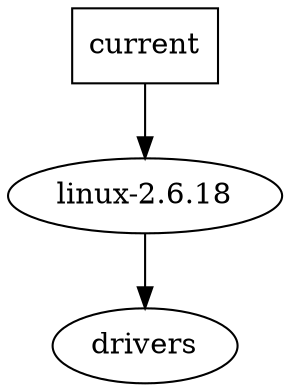 /* Envoy connection bytecounts and claim trees
 * Host: moonraider.cl.cam.ac.uk:9922
 * Time: Sat Dec 30 14:20:51 2006
 */

/* Connections:
 *   moonraider.cl.cam.ac.uk:48395 CLIENT_IN:
 *     messages/bytes in     : 102/1621
 *     messages/bytes out    : 101/4121
 *   moonraider.cl.cam.ac.uk:9923 STORAGE_OUT:
 *     messages/bytes in     : 3/195
 *     messages/bytes out    : 3/57
 *   skiing-0.xeno.cl.cam.ac.uk:9923 STORAGE_OUT:
 *     messages/bytes in     : 2/62
 *     messages/bytes out    : 2/58
 *   druid-0.xeno.cl.cam.ac.uk:9922 ENVOY_OUT:
 *     messages/bytes in     : 105/5057
 *     messages/bytes out    : 106/3152
 *   moonraider-1.xeno.cl.cam.ac.uk:43500 CLIENT_IN:
 *     messages/bytes in     : 4/80
 *     messages/bytes out    : 4/223
 *   druid-0.xeno.cl.cam.ac.uk:9922 ENVOY_IN:
 *     messages/bytes in     : 3/385
 *     messages/bytes out    : 2/32
 *   skiing-0.xeno.cl.cam.ac.uk:9922 ENVOY_OUT:
 *     messages/bytes in     : 3/39
 *     messages/bytes out    : 3/61
 */

/* lease root is /linux/current */
digraph _linux_current {
  _linux_current [shape=box];
  _linux_current [label="current"];
  _linux_current -> _linux_current_linux_2_6_18;
  _linux_current_linux_2_6_18 [label="linux-2.6.18"];
  _linux_current_linux_2_6_18 -> _linux_current_linux_2_6_18_drivers;
  _linux_current_linux_2_6_18_drivers [label="drivers"];
}
